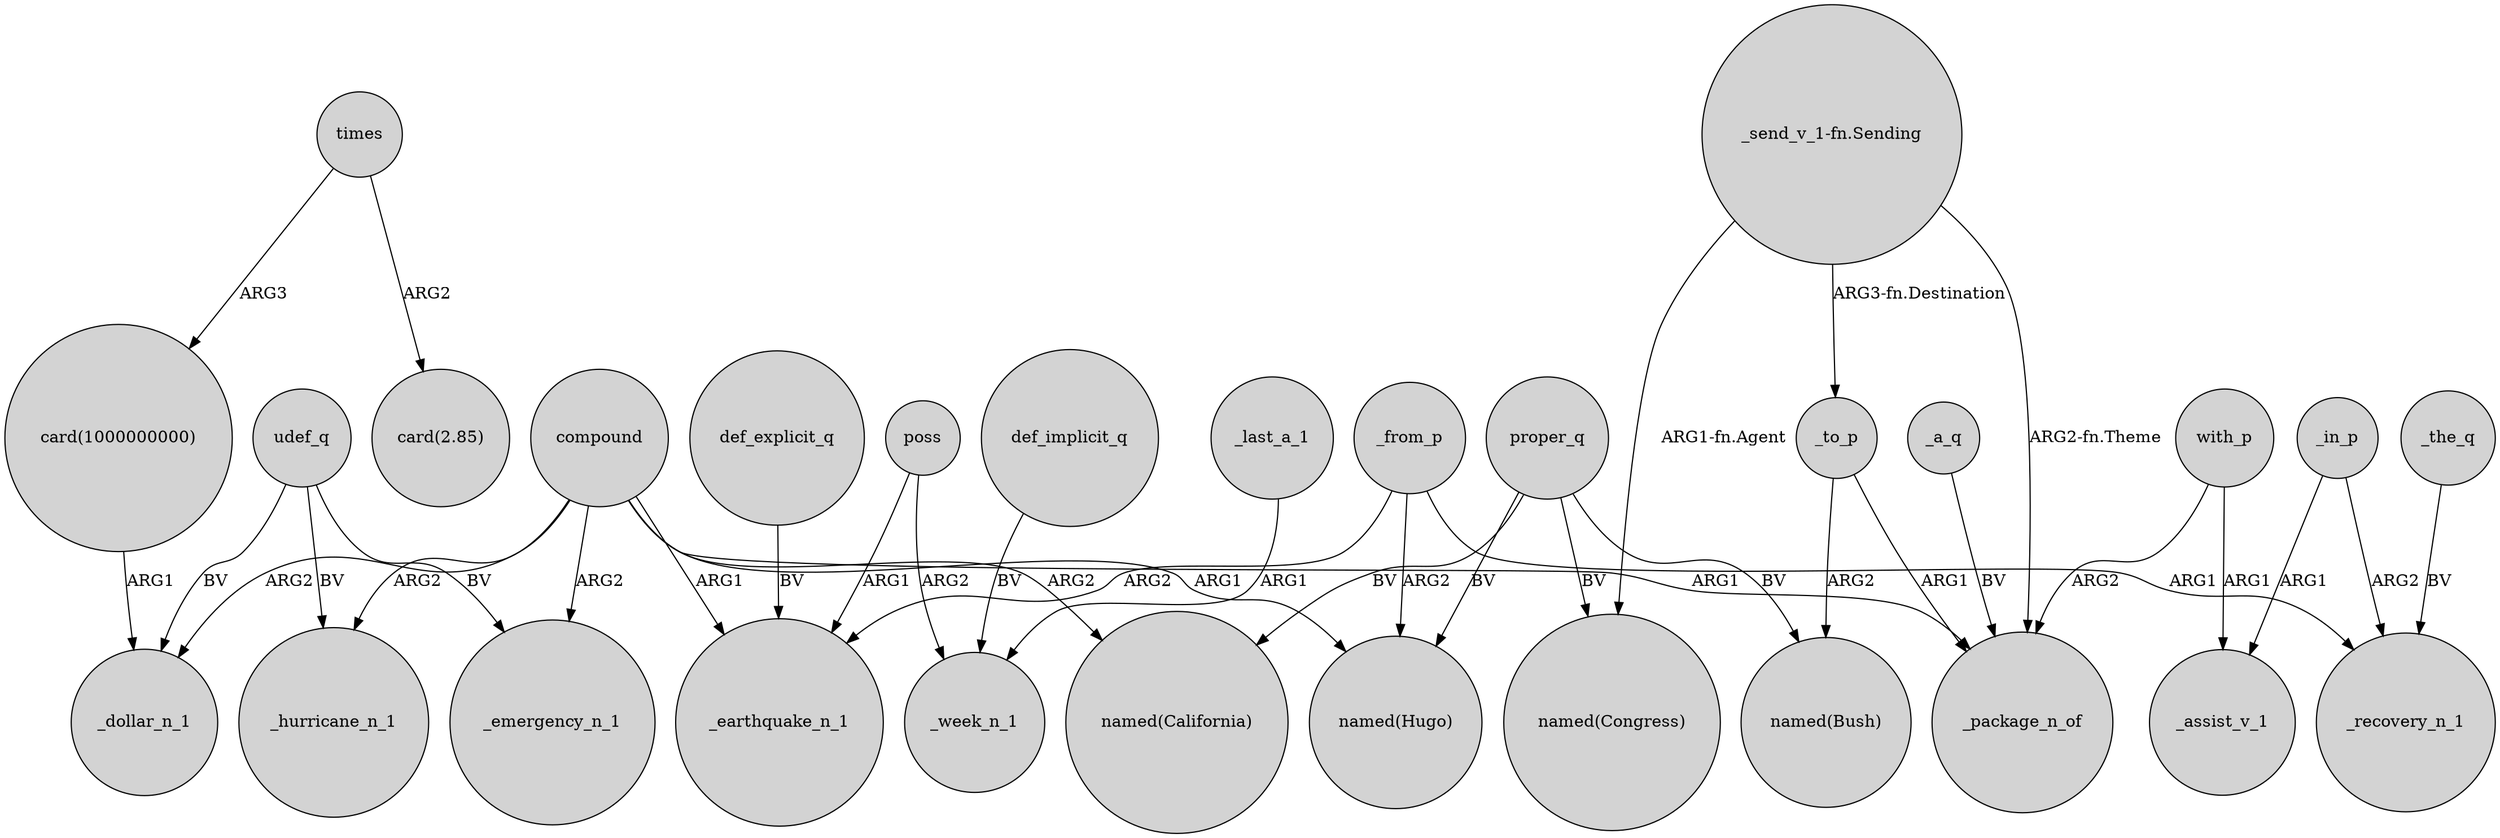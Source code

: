digraph {
	node [shape=circle style=filled]
	compound -> _emergency_n_1 [label=ARG2]
	with_p -> _assist_v_1 [label=ARG1]
	def_explicit_q -> _earthquake_n_1 [label=BV]
	def_implicit_q -> _week_n_1 [label=BV]
	_to_p -> "named(Bush)" [label=ARG2]
	compound -> "named(Hugo)" [label=ARG1]
	poss -> _earthquake_n_1 [label=ARG1]
	_to_p -> _package_n_of [label=ARG1]
	"_send_v_1-fn.Sending" -> "named(Congress)" [label="ARG1-fn.Agent"]
	proper_q -> "named(California)" [label=BV]
	_in_p -> _recovery_n_1 [label=ARG2]
	_in_p -> _assist_v_1 [label=ARG1]
	proper_q -> "named(Congress)" [label=BV]
	with_p -> _package_n_of [label=ARG2]
	poss -> _week_n_1 [label=ARG2]
	times -> "card(1000000000)" [label=ARG3]
	_from_p -> "named(Hugo)" [label=ARG2]
	compound -> _package_n_of [label=ARG1]
	_from_p -> _recovery_n_1 [label=ARG1]
	udef_q -> _hurricane_n_1 [label=BV]
	_the_q -> _recovery_n_1 [label=BV]
	_from_p -> _earthquake_n_1 [label=ARG2]
	udef_q -> _emergency_n_1 [label=BV]
	_last_a_1 -> _week_n_1 [label=ARG1]
	proper_q -> "named(Bush)" [label=BV]
	"_send_v_1-fn.Sending" -> _to_p [label="ARG3-fn.Destination"]
	proper_q -> "named(Hugo)" [label=BV]
	compound -> "named(California)" [label=ARG2]
	"_send_v_1-fn.Sending" -> _package_n_of [label="ARG2-fn.Theme"]
	_a_q -> _package_n_of [label=BV]
	compound -> _hurricane_n_1 [label=ARG2]
	"card(1000000000)" -> _dollar_n_1 [label=ARG1]
	compound -> _dollar_n_1 [label=ARG2]
	compound -> _earthquake_n_1 [label=ARG1]
	udef_q -> _dollar_n_1 [label=BV]
	times -> "card(2.85)" [label=ARG2]
}
